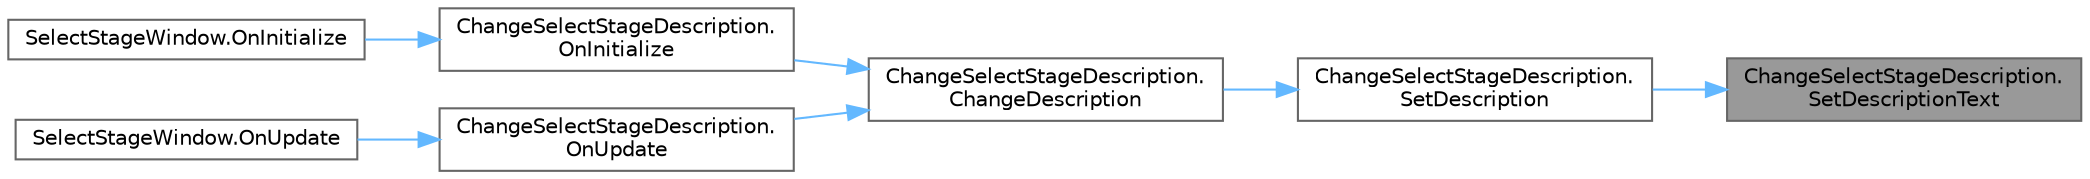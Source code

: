 digraph "ChangeSelectStageDescription.SetDescriptionText"
{
 // LATEX_PDF_SIZE
  bgcolor="transparent";
  edge [fontname=Helvetica,fontsize=10,labelfontname=Helvetica,labelfontsize=10];
  node [fontname=Helvetica,fontsize=10,shape=box,height=0.2,width=0.4];
  rankdir="RL";
  Node1 [id="Node000001",label="ChangeSelectStageDescription.\lSetDescriptionText",height=0.2,width=0.4,color="gray40", fillcolor="grey60", style="filled", fontcolor="black",tooltip=" "];
  Node1 -> Node2 [id="edge1_Node000001_Node000002",dir="back",color="steelblue1",style="solid",tooltip=" "];
  Node2 [id="Node000002",label="ChangeSelectStageDescription.\lSetDescription",height=0.2,width=0.4,color="grey40", fillcolor="white", style="filled",URL="$class_change_select_stage_description.html#a3a6c65ff379fa2666fc708e222d1b706",tooltip=" "];
  Node2 -> Node3 [id="edge2_Node000002_Node000003",dir="back",color="steelblue1",style="solid",tooltip=" "];
  Node3 [id="Node000003",label="ChangeSelectStageDescription.\lChangeDescription",height=0.2,width=0.4,color="grey40", fillcolor="white", style="filled",URL="$class_change_select_stage_description.html#a8d84aa6fcd47cfedd32e59419221619f",tooltip=" "];
  Node3 -> Node4 [id="edge3_Node000003_Node000004",dir="back",color="steelblue1",style="solid",tooltip=" "];
  Node4 [id="Node000004",label="ChangeSelectStageDescription.\lOnInitialize",height=0.2,width=0.4,color="grey40", fillcolor="white", style="filled",URL="$class_change_select_stage_description.html#ad7e16efa46d9e0ec3a8342e2b5ec0645",tooltip=" "];
  Node4 -> Node5 [id="edge4_Node000004_Node000005",dir="back",color="steelblue1",style="solid",tooltip=" "];
  Node5 [id="Node000005",label="SelectStageWindow.OnInitialize",height=0.2,width=0.4,color="grey40", fillcolor="white", style="filled",URL="$class_select_stage_window.html#ad362ab73225450e03c1eb81e8bd93d60",tooltip=" "];
  Node3 -> Node6 [id="edge5_Node000003_Node000006",dir="back",color="steelblue1",style="solid",tooltip=" "];
  Node6 [id="Node000006",label="ChangeSelectStageDescription.\lOnUpdate",height=0.2,width=0.4,color="grey40", fillcolor="white", style="filled",URL="$class_change_select_stage_description.html#a811fe880c24bb9120286494eac17e350",tooltip=" "];
  Node6 -> Node7 [id="edge6_Node000006_Node000007",dir="back",color="steelblue1",style="solid",tooltip=" "];
  Node7 [id="Node000007",label="SelectStageWindow.OnUpdate",height=0.2,width=0.4,color="grey40", fillcolor="white", style="filled",URL="$class_select_stage_window.html#a6904b552da9f3c8c90ef211989df1d8f",tooltip=" "];
}
